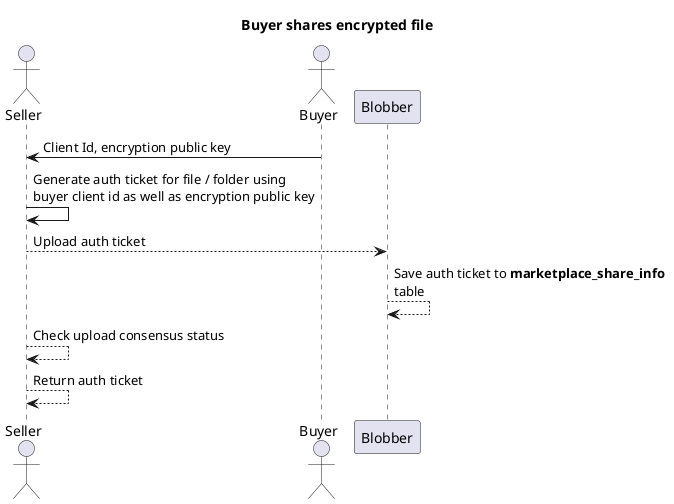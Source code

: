 @startuml

title Buyer shares encrypted file
actor Seller
actor Buyer

Buyer -> Seller: Client Id, encryption public key

Seller -> Seller : Generate auth ticket for file / folder using \n\
buyer client id as well as encryption public key
Seller --> Blobber : Upload auth ticket
Blobber --> Blobber : Save auth ticket to **marketplace_share_info** \n\
table
Seller --> Seller :  Check upload consensus status
Seller --> Seller :  Return auth ticket

@enduml
